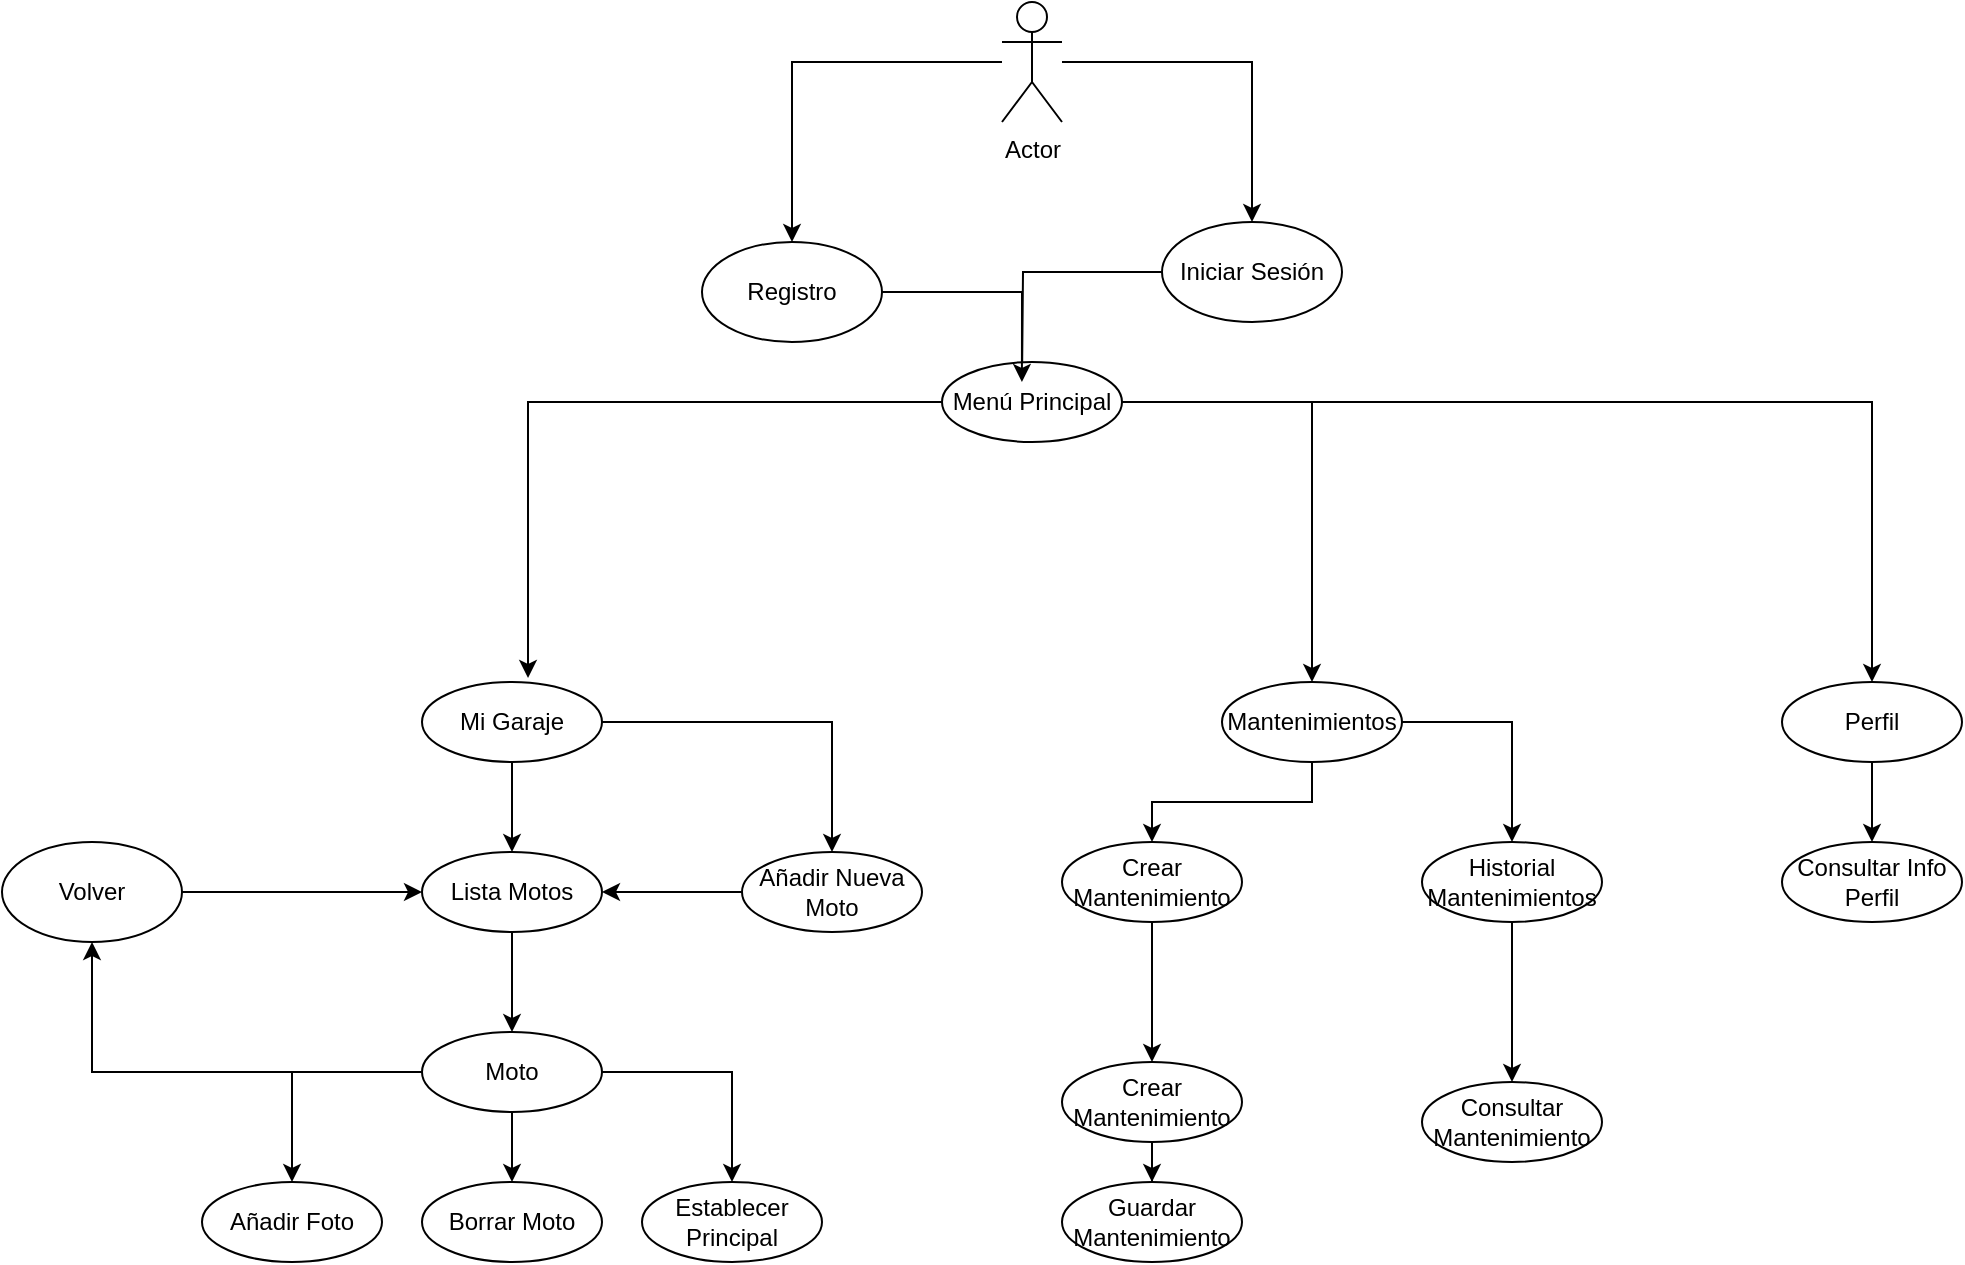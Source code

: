 <mxfile version="26.2.6">
  <diagram name="Página-1" id="93Hrzo6ztQMAZmDIsnvo">
    <mxGraphModel dx="2255" dy="777" grid="1" gridSize="10" guides="1" tooltips="1" connect="1" arrows="1" fold="1" page="1" pageScale="1" pageWidth="827" pageHeight="1169" math="0" shadow="0">
      <root>
        <mxCell id="0" />
        <mxCell id="1" parent="0" />
        <mxCell id="y-c79x19_z0pfd8Fm0gz-28" style="edgeStyle=orthogonalEdgeStyle;rounded=0;orthogonalLoop=1;jettySize=auto;html=1;" edge="1" parent="1" source="y-c79x19_z0pfd8Fm0gz-1" target="y-c79x19_z0pfd8Fm0gz-3">
          <mxGeometry relative="1" as="geometry" />
        </mxCell>
        <mxCell id="y-c79x19_z0pfd8Fm0gz-30" style="edgeStyle=orthogonalEdgeStyle;rounded=0;orthogonalLoop=1;jettySize=auto;html=1;" edge="1" parent="1" source="y-c79x19_z0pfd8Fm0gz-1" target="y-c79x19_z0pfd8Fm0gz-2">
          <mxGeometry relative="1" as="geometry" />
        </mxCell>
        <mxCell id="y-c79x19_z0pfd8Fm0gz-1" value="Actor" style="shape=umlActor;verticalLabelPosition=bottom;verticalAlign=top;html=1;outlineConnect=0;" vertex="1" parent="1">
          <mxGeometry x="30" y="140" width="30" height="60" as="geometry" />
        </mxCell>
        <mxCell id="y-c79x19_z0pfd8Fm0gz-57" style="edgeStyle=orthogonalEdgeStyle;rounded=0;orthogonalLoop=1;jettySize=auto;html=1;" edge="1" parent="1" source="y-c79x19_z0pfd8Fm0gz-2">
          <mxGeometry relative="1" as="geometry">
            <mxPoint x="40" y="330" as="targetPoint" />
          </mxGeometry>
        </mxCell>
        <mxCell id="y-c79x19_z0pfd8Fm0gz-2" value="Iniciar Sesión" style="ellipse;whiteSpace=wrap;html=1;" vertex="1" parent="1">
          <mxGeometry x="110" y="250" width="90" height="50" as="geometry" />
        </mxCell>
        <mxCell id="y-c79x19_z0pfd8Fm0gz-3" value="Registro" style="ellipse;whiteSpace=wrap;html=1;" vertex="1" parent="1">
          <mxGeometry x="-120" y="260" width="90" height="50" as="geometry" />
        </mxCell>
        <mxCell id="y-c79x19_z0pfd8Fm0gz-14" style="edgeStyle=orthogonalEdgeStyle;rounded=0;orthogonalLoop=1;jettySize=auto;html=1;entryX=0.589;entryY=-0.05;entryDx=0;entryDy=0;entryPerimeter=0;" edge="1" parent="1" source="y-c79x19_z0pfd8Fm0gz-4" target="y-c79x19_z0pfd8Fm0gz-7">
          <mxGeometry relative="1" as="geometry">
            <mxPoint x="270" y="290" as="targetPoint" />
          </mxGeometry>
        </mxCell>
        <mxCell id="y-c79x19_z0pfd8Fm0gz-15" style="edgeStyle=orthogonalEdgeStyle;rounded=0;orthogonalLoop=1;jettySize=auto;html=1;" edge="1" parent="1" source="y-c79x19_z0pfd8Fm0gz-4" target="y-c79x19_z0pfd8Fm0gz-6">
          <mxGeometry relative="1" as="geometry" />
        </mxCell>
        <mxCell id="y-c79x19_z0pfd8Fm0gz-16" style="edgeStyle=orthogonalEdgeStyle;rounded=0;orthogonalLoop=1;jettySize=auto;html=1;" edge="1" parent="1" source="y-c79x19_z0pfd8Fm0gz-4" target="y-c79x19_z0pfd8Fm0gz-5">
          <mxGeometry relative="1" as="geometry" />
        </mxCell>
        <mxCell id="y-c79x19_z0pfd8Fm0gz-4" value="Menú Principal" style="ellipse;whiteSpace=wrap;html=1;" vertex="1" parent="1">
          <mxGeometry y="320" width="90" height="40" as="geometry" />
        </mxCell>
        <mxCell id="y-c79x19_z0pfd8Fm0gz-18" style="edgeStyle=orthogonalEdgeStyle;rounded=0;orthogonalLoop=1;jettySize=auto;html=1;exitX=0.5;exitY=1;exitDx=0;exitDy=0;entryX=0.5;entryY=0;entryDx=0;entryDy=0;" edge="1" parent="1" source="y-c79x19_z0pfd8Fm0gz-5" target="y-c79x19_z0pfd8Fm0gz-17">
          <mxGeometry relative="1" as="geometry" />
        </mxCell>
        <mxCell id="y-c79x19_z0pfd8Fm0gz-5" value="Perfil" style="ellipse;whiteSpace=wrap;html=1;" vertex="1" parent="1">
          <mxGeometry x="420" y="480" width="90" height="40" as="geometry" />
        </mxCell>
        <mxCell id="y-c79x19_z0pfd8Fm0gz-43" style="edgeStyle=orthogonalEdgeStyle;rounded=0;orthogonalLoop=1;jettySize=auto;html=1;" edge="1" parent="1" source="y-c79x19_z0pfd8Fm0gz-6" target="y-c79x19_z0pfd8Fm0gz-33">
          <mxGeometry relative="1" as="geometry" />
        </mxCell>
        <mxCell id="y-c79x19_z0pfd8Fm0gz-44" style="edgeStyle=orthogonalEdgeStyle;rounded=0;orthogonalLoop=1;jettySize=auto;html=1;entryX=0.5;entryY=0;entryDx=0;entryDy=0;" edge="1" parent="1" source="y-c79x19_z0pfd8Fm0gz-6" target="y-c79x19_z0pfd8Fm0gz-40">
          <mxGeometry relative="1" as="geometry" />
        </mxCell>
        <mxCell id="y-c79x19_z0pfd8Fm0gz-6" value="Mantenimientos" style="ellipse;whiteSpace=wrap;html=1;" vertex="1" parent="1">
          <mxGeometry x="140" y="480" width="90" height="40" as="geometry" />
        </mxCell>
        <mxCell id="y-c79x19_z0pfd8Fm0gz-19" style="edgeStyle=orthogonalEdgeStyle;rounded=0;orthogonalLoop=1;jettySize=auto;html=1;" edge="1" parent="1" source="y-c79x19_z0pfd8Fm0gz-7" target="y-c79x19_z0pfd8Fm0gz-9">
          <mxGeometry relative="1" as="geometry" />
        </mxCell>
        <mxCell id="y-c79x19_z0pfd8Fm0gz-25" style="edgeStyle=orthogonalEdgeStyle;rounded=0;orthogonalLoop=1;jettySize=auto;html=1;" edge="1" parent="1" source="y-c79x19_z0pfd8Fm0gz-7" target="y-c79x19_z0pfd8Fm0gz-8">
          <mxGeometry relative="1" as="geometry" />
        </mxCell>
        <mxCell id="y-c79x19_z0pfd8Fm0gz-7" value="Mi Garaje" style="ellipse;whiteSpace=wrap;html=1;" vertex="1" parent="1">
          <mxGeometry x="-260" y="480" width="90" height="40" as="geometry" />
        </mxCell>
        <mxCell id="y-c79x19_z0pfd8Fm0gz-27" style="edgeStyle=orthogonalEdgeStyle;rounded=0;orthogonalLoop=1;jettySize=auto;html=1;entryX=1;entryY=0.5;entryDx=0;entryDy=0;" edge="1" parent="1" source="y-c79x19_z0pfd8Fm0gz-8" target="y-c79x19_z0pfd8Fm0gz-9">
          <mxGeometry relative="1" as="geometry" />
        </mxCell>
        <mxCell id="y-c79x19_z0pfd8Fm0gz-8" value="Añadir Nueva Moto" style="ellipse;whiteSpace=wrap;html=1;" vertex="1" parent="1">
          <mxGeometry x="-100" y="565" width="90" height="40" as="geometry" />
        </mxCell>
        <mxCell id="y-c79x19_z0pfd8Fm0gz-20" style="edgeStyle=orthogonalEdgeStyle;rounded=0;orthogonalLoop=1;jettySize=auto;html=1;" edge="1" parent="1" source="y-c79x19_z0pfd8Fm0gz-9" target="y-c79x19_z0pfd8Fm0gz-13">
          <mxGeometry relative="1" as="geometry" />
        </mxCell>
        <mxCell id="y-c79x19_z0pfd8Fm0gz-9" value="Lista Motos" style="ellipse;whiteSpace=wrap;html=1;" vertex="1" parent="1">
          <mxGeometry x="-260" y="565" width="90" height="40" as="geometry" />
        </mxCell>
        <mxCell id="y-c79x19_z0pfd8Fm0gz-10" value="Añadir Foto" style="ellipse;whiteSpace=wrap;html=1;" vertex="1" parent="1">
          <mxGeometry x="-370" y="730" width="90" height="40" as="geometry" />
        </mxCell>
        <mxCell id="y-c79x19_z0pfd8Fm0gz-11" value="Borrar Moto" style="ellipse;whiteSpace=wrap;html=1;" vertex="1" parent="1">
          <mxGeometry x="-260" y="730" width="90" height="40" as="geometry" />
        </mxCell>
        <mxCell id="y-c79x19_z0pfd8Fm0gz-12" value="Establecer Principal" style="ellipse;whiteSpace=wrap;html=1;" vertex="1" parent="1">
          <mxGeometry x="-150" y="730" width="90" height="40" as="geometry" />
        </mxCell>
        <mxCell id="y-c79x19_z0pfd8Fm0gz-21" style="edgeStyle=orthogonalEdgeStyle;rounded=0;orthogonalLoop=1;jettySize=auto;html=1;exitX=0;exitY=0.5;exitDx=0;exitDy=0;" edge="1" parent="1" source="y-c79x19_z0pfd8Fm0gz-13" target="y-c79x19_z0pfd8Fm0gz-10">
          <mxGeometry relative="1" as="geometry" />
        </mxCell>
        <mxCell id="y-c79x19_z0pfd8Fm0gz-22" style="edgeStyle=orthogonalEdgeStyle;rounded=0;orthogonalLoop=1;jettySize=auto;html=1;" edge="1" parent="1" source="y-c79x19_z0pfd8Fm0gz-13" target="y-c79x19_z0pfd8Fm0gz-11">
          <mxGeometry relative="1" as="geometry" />
        </mxCell>
        <mxCell id="y-c79x19_z0pfd8Fm0gz-23" style="edgeStyle=orthogonalEdgeStyle;rounded=0;orthogonalLoop=1;jettySize=auto;html=1;" edge="1" parent="1" source="y-c79x19_z0pfd8Fm0gz-13" target="y-c79x19_z0pfd8Fm0gz-12">
          <mxGeometry relative="1" as="geometry" />
        </mxCell>
        <mxCell id="y-c79x19_z0pfd8Fm0gz-55" style="edgeStyle=orthogonalEdgeStyle;rounded=0;orthogonalLoop=1;jettySize=auto;html=1;entryX=0.5;entryY=1;entryDx=0;entryDy=0;" edge="1" parent="1" source="y-c79x19_z0pfd8Fm0gz-13" target="y-c79x19_z0pfd8Fm0gz-53">
          <mxGeometry relative="1" as="geometry" />
        </mxCell>
        <mxCell id="y-c79x19_z0pfd8Fm0gz-13" value="Moto" style="ellipse;whiteSpace=wrap;html=1;" vertex="1" parent="1">
          <mxGeometry x="-260" y="655" width="90" height="40" as="geometry" />
        </mxCell>
        <mxCell id="y-c79x19_z0pfd8Fm0gz-17" value="Consultar Info Perfil" style="ellipse;whiteSpace=wrap;html=1;" vertex="1" parent="1">
          <mxGeometry x="420" y="560" width="90" height="40" as="geometry" />
        </mxCell>
        <mxCell id="y-c79x19_z0pfd8Fm0gz-36" style="edgeStyle=orthogonalEdgeStyle;rounded=0;orthogonalLoop=1;jettySize=auto;html=1;exitX=0.5;exitY=1;exitDx=0;exitDy=0;" edge="1" parent="1" source="y-c79x19_z0pfd8Fm0gz-33" target="y-c79x19_z0pfd8Fm0gz-35">
          <mxGeometry relative="1" as="geometry" />
        </mxCell>
        <mxCell id="y-c79x19_z0pfd8Fm0gz-33" value="Crear Mantenimiento" style="ellipse;whiteSpace=wrap;html=1;" vertex="1" parent="1">
          <mxGeometry x="60" y="560" width="90" height="40" as="geometry" />
        </mxCell>
        <mxCell id="y-c79x19_z0pfd8Fm0gz-38" style="edgeStyle=orthogonalEdgeStyle;rounded=0;orthogonalLoop=1;jettySize=auto;html=1;" edge="1" parent="1" source="y-c79x19_z0pfd8Fm0gz-35" target="y-c79x19_z0pfd8Fm0gz-37">
          <mxGeometry relative="1" as="geometry" />
        </mxCell>
        <mxCell id="y-c79x19_z0pfd8Fm0gz-35" value="Crear Mantenimiento" style="ellipse;whiteSpace=wrap;html=1;" vertex="1" parent="1">
          <mxGeometry x="60" y="670" width="90" height="40" as="geometry" />
        </mxCell>
        <mxCell id="y-c79x19_z0pfd8Fm0gz-37" value="Guardar Mantenimiento" style="ellipse;whiteSpace=wrap;html=1;" vertex="1" parent="1">
          <mxGeometry x="60" y="730" width="90" height="40" as="geometry" />
        </mxCell>
        <mxCell id="y-c79x19_z0pfd8Fm0gz-48" style="edgeStyle=orthogonalEdgeStyle;rounded=0;orthogonalLoop=1;jettySize=auto;html=1;" edge="1" parent="1" source="y-c79x19_z0pfd8Fm0gz-40" target="y-c79x19_z0pfd8Fm0gz-46">
          <mxGeometry relative="1" as="geometry" />
        </mxCell>
        <mxCell id="y-c79x19_z0pfd8Fm0gz-40" value="Historial&lt;div&gt;Mantenimientos&lt;/div&gt;" style="ellipse;whiteSpace=wrap;html=1;" vertex="1" parent="1">
          <mxGeometry x="240" y="560" width="90" height="40" as="geometry" />
        </mxCell>
        <mxCell id="y-c79x19_z0pfd8Fm0gz-46" value="Consultar Mantenimiento" style="ellipse;whiteSpace=wrap;html=1;" vertex="1" parent="1">
          <mxGeometry x="240" y="680" width="90" height="40" as="geometry" />
        </mxCell>
        <mxCell id="y-c79x19_z0pfd8Fm0gz-54" style="edgeStyle=orthogonalEdgeStyle;rounded=0;orthogonalLoop=1;jettySize=auto;html=1;" edge="1" parent="1" source="y-c79x19_z0pfd8Fm0gz-53" target="y-c79x19_z0pfd8Fm0gz-9">
          <mxGeometry relative="1" as="geometry" />
        </mxCell>
        <mxCell id="y-c79x19_z0pfd8Fm0gz-53" value="Volver" style="ellipse;whiteSpace=wrap;html=1;" vertex="1" parent="1">
          <mxGeometry x="-470" y="560" width="90" height="50" as="geometry" />
        </mxCell>
        <mxCell id="y-c79x19_z0pfd8Fm0gz-56" style="edgeStyle=orthogonalEdgeStyle;rounded=0;orthogonalLoop=1;jettySize=auto;html=1;entryX=0.444;entryY=0.25;entryDx=0;entryDy=0;entryPerimeter=0;" edge="1" parent="1" source="y-c79x19_z0pfd8Fm0gz-3" target="y-c79x19_z0pfd8Fm0gz-4">
          <mxGeometry relative="1" as="geometry" />
        </mxCell>
      </root>
    </mxGraphModel>
  </diagram>
</mxfile>
